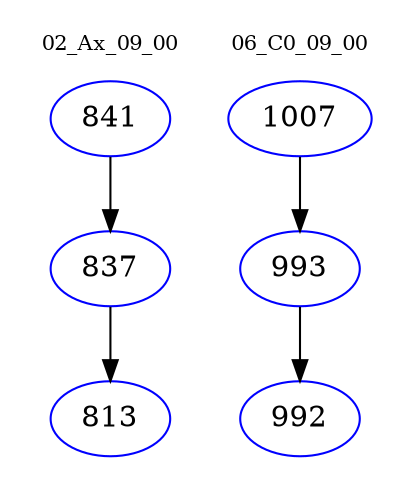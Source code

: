 digraph{
subgraph cluster_0 {
color = white
label = "02_Ax_09_00";
fontsize=10;
T0_841 [label="841", color="blue"]
T0_841 -> T0_837 [color="black"]
T0_837 [label="837", color="blue"]
T0_837 -> T0_813 [color="black"]
T0_813 [label="813", color="blue"]
}
subgraph cluster_1 {
color = white
label = "06_C0_09_00";
fontsize=10;
T1_1007 [label="1007", color="blue"]
T1_1007 -> T1_993 [color="black"]
T1_993 [label="993", color="blue"]
T1_993 -> T1_992 [color="black"]
T1_992 [label="992", color="blue"]
}
}
